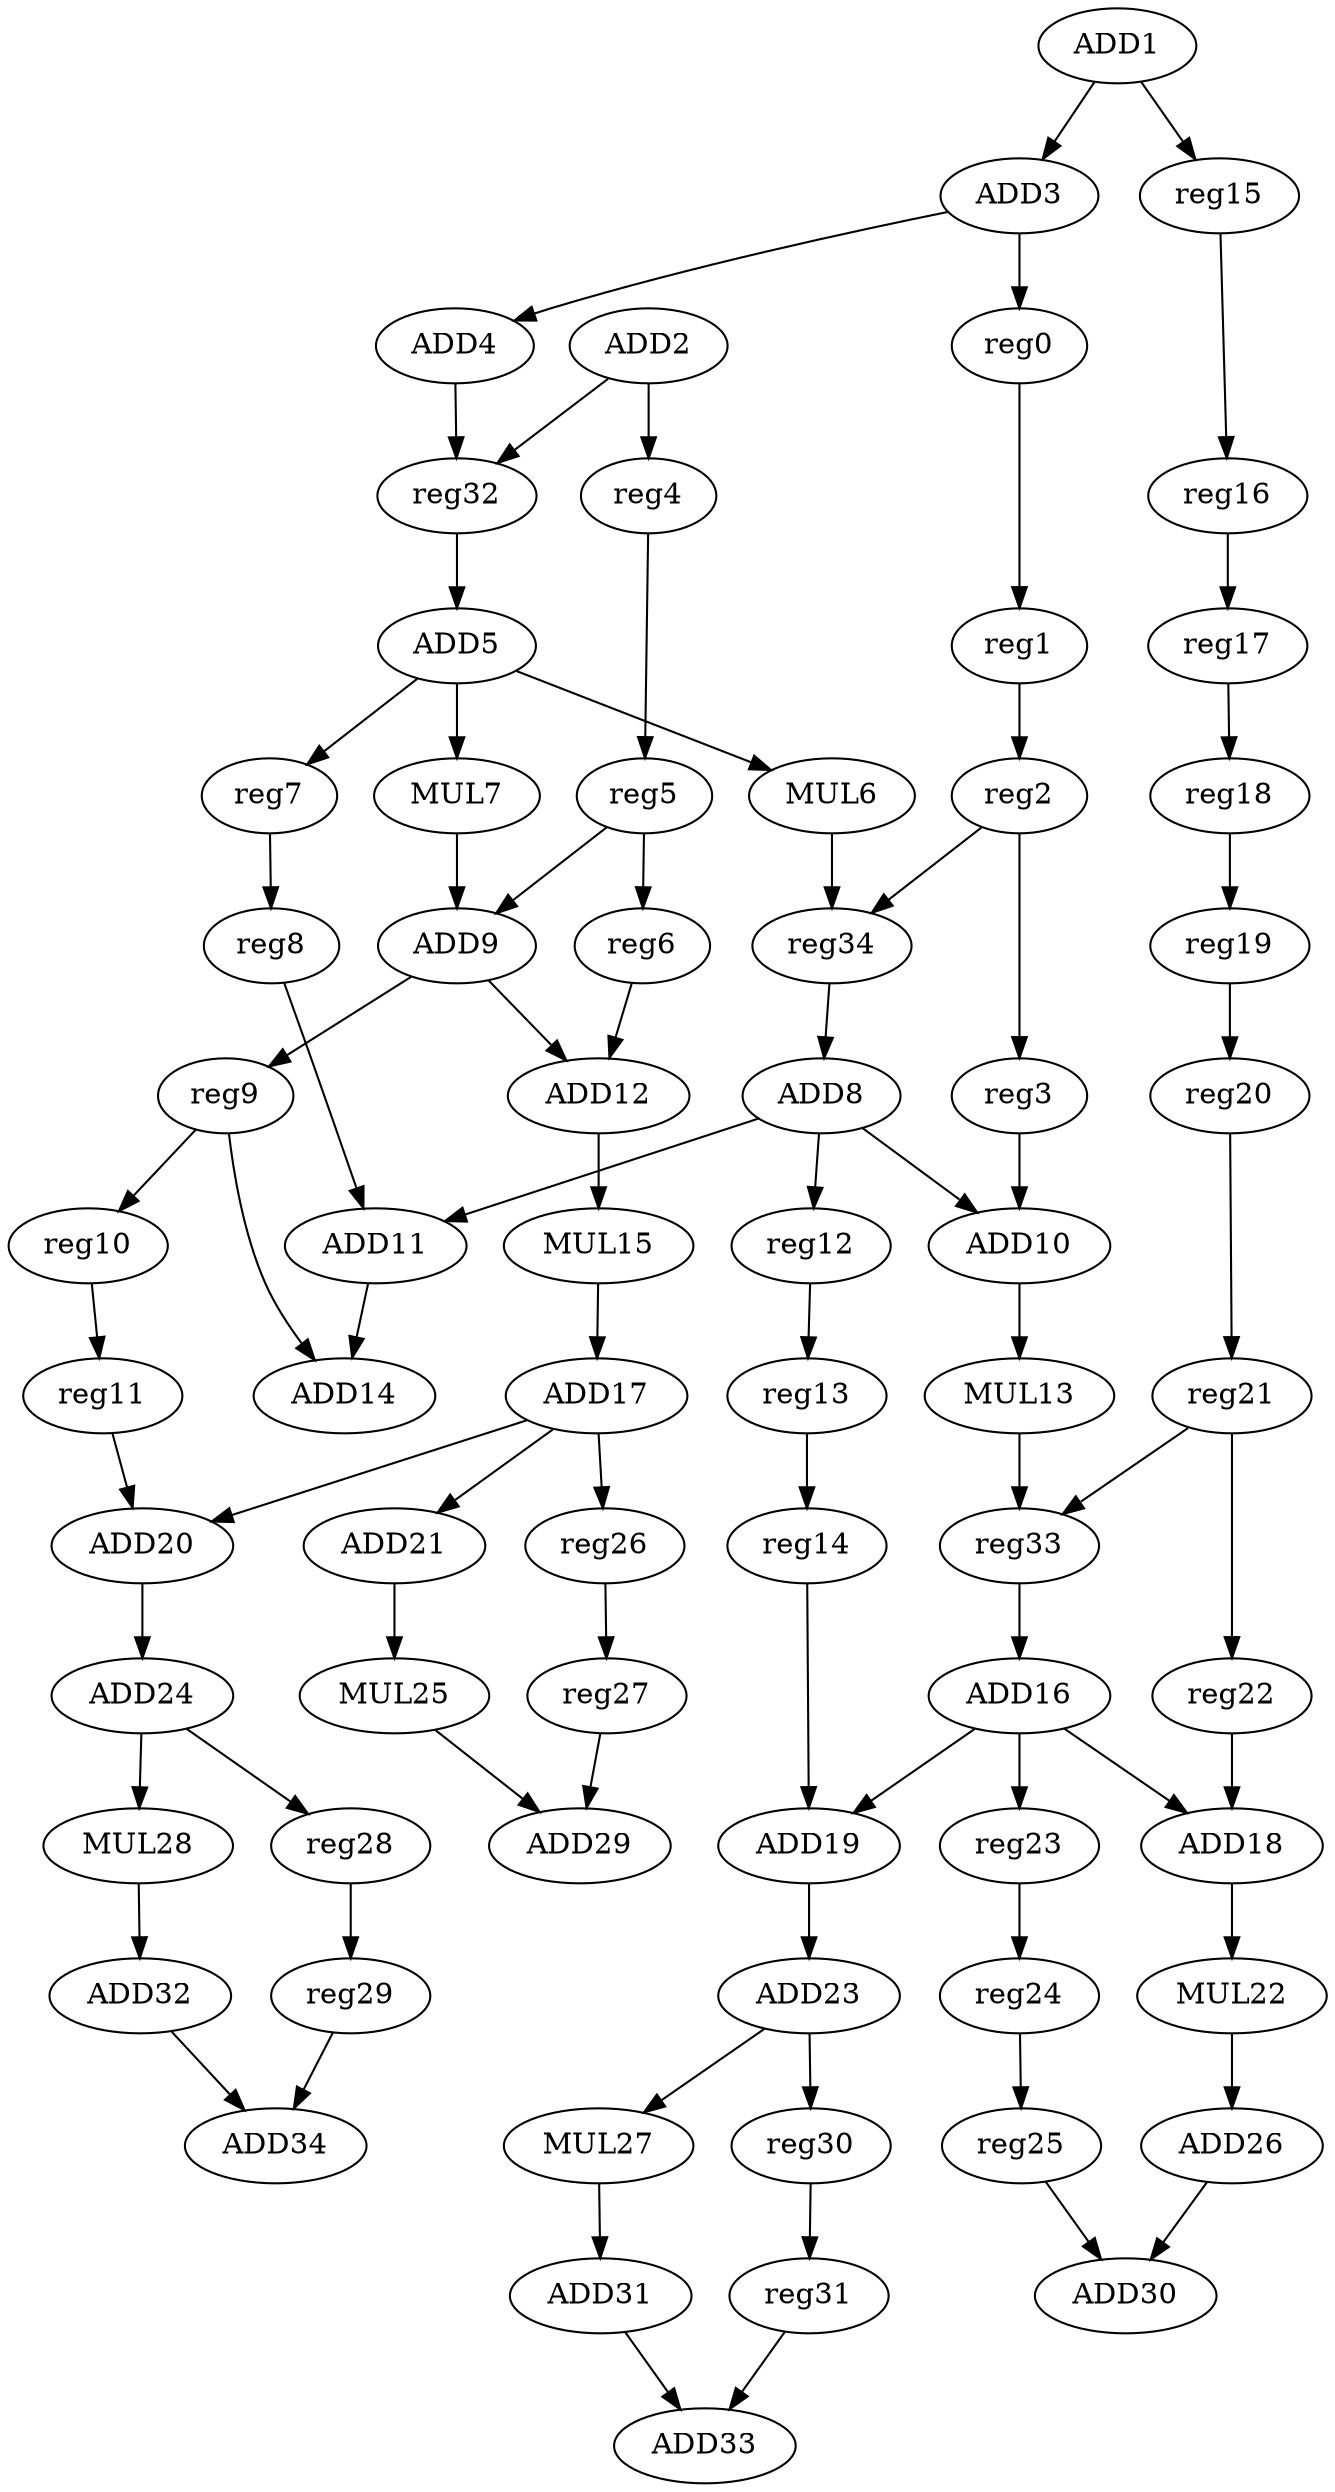 digraph ewf {
     ADD_1 [label = ADD1 ];
     ADD_2 [label = ADD2];
     ADD_3 [label = ADD3 ];
     ADD_4 [label = ADD4 ];
     ADD_5 [label = ADD5 ];
     MUL_6 [label = MUL6 ];
     MUL_7 [label = MUL7 ];
     ADD_8 [label = ADD8 ];
     ADD_9 [label = ADD9 ];
     ADD_10 [label = ADD10 ];
     ADD_11 [label = ADD11 ];
     ADD_12 [label = ADD12 ];
     MUL_13 [label = MUL13 ];
     ADD_14 [label = ADD14 ];
     MUL_15 [label = MUL15 ];
     ADD_16 [label = ADD16 ];
     ADD_17 [label = ADD17 ];
     ADD_18 [label = ADD18 ];
     ADD_19 [label = ADD19 ];
     ADD_20 [label = ADD20 ];
     ADD_21 [label = ADD21];
     MUL_22 [label = MUL22 ];
     ADD_23 [label = ADD23 ];
     ADD_24 [label = ADD24 ];
     MUL_25 [label = MUL25 ];
     ADD_26 [label = ADD26 ];
     MUL_27 [label = MUL27 ];
     MUL_28 [label = MUL28 ];
     ADD_29 [label = ADD29 ];
     ADD_30 [label = ADD30 ];
     ADD_31 [label = ADD31 ];
     ADD_32 [label = ADD32 ];
     ADD_33 [label = ADD33 ];
     ADD_34 [label = ADD34 ];
     ADD_1 -> ADD_3 [ name = 0 ];
     ADD_1 -> reg15;
     reg15 -> reg16;
     reg16 -> reg17;
     reg17 -> reg18;
     reg18 -> reg19;
     reg19 -> reg20;
     reg20 -> reg21;
     reg21 -> reg33 [ name = 1 ];
     reg21 -> reg22;
     reg22 -> ADD_18 [ name = 2 ];
     ADD_2 -> reg32 [ name = 3 ];
     ADD_2 -> reg4;
     reg4 -> reg5;
     reg5 -> ADD_9 [ name = 4 ];
     reg5 -> reg6;
     reg6 -> ADD_12 [ name = 5 ];
     ADD_3 -> ADD_4 [ name = 6 ];
     ADD_3 -> reg0;
     reg0 -> reg1;
     reg1 -> reg2;
     reg2 -> reg34;
     reg2 -> reg3;
     reg3 ->ADD_10 [ name = 8 ];
     ADD_4 -> reg32 [ name = 9 ];
     reg32 -> ADD_5 [ name = 9 ];
     ADD_5 -> MUL_6 [ name = 10 ];
     ADD_5 -> MUL_7 [ name = 11 ];
     ADD_5 -> reg7;
     reg7 -> reg8;
     reg8 -> ADD_11 [ name = 12 ];
     MUL_6 -> reg34;
     reg34 -> ADD_8 [ name = 13 ];
     MUL_7 -> ADD_9 [ name = 14 ];
     ADD_8 -> ADD_10 [ name = 15 ];
     ADD_8 -> ADD_11 [ name = 16 ];
     ADD_8 -> reg12;
     reg12 -> reg13;
     reg13 -> reg14;
     reg14 -> ADD_19 [ name = 17 ];
     ADD_9 -> ADD_12 [ name = 18 ];
     ADD_9 -> reg9;
     reg9 -> ADD_14 [ name = 19 ];
     reg9 -> reg10;
     reg10 -> reg11;
     reg11 -> ADD_20 [ name = 20 ];
     ADD_10 -> MUL_13 [ name = 21 ];
     ADD_11 -> ADD_14 [ name = 22 ];
     ADD_12 -> MUL_15 [ name = 23 ];
     MUL_13 -> reg33
     reg33 -> ADD_16 [ name = 24 ];
     MUL_15 -> ADD_17 [ name = 25 ];
     ADD_16 -> ADD_18 [ name = 26 ];
     ADD_16 -> ADD_19 [ name = 27 ];
     ADD_16 -> reg23;
     reg23 -> reg24;
     reg24 -> reg25;
     reg25 -> ADD_30 [ name = 28 ];
     ADD_17 -> ADD_20 [ name = 29 ];
     ADD_17 -> ADD_21 [ name = 30 ];
     ADD_17 -> reg26;
     reg26 -> reg27;
     reg27 -> ADD_29 [ name = 31 ];
     ADD_18 -> MUL_22 [ name = 32 ];
     ADD_19 -> ADD_23 [ name = 33 ];
     ADD_20 -> ADD_24 [ name = 34 ];
     ADD_21 -> MUL_25 [ name = 35 ];
     MUL_22 -> ADD_26 [ name = 36 ];
     ADD_23 -> MUL_27 [ name = 37 ];
     ADD_23 -> reg30;
     reg30 -> reg31;
     reg31 -> ADD_33 [ name = 38 ];
     ADD_24 -> MUL_28 [ name = 39 ];
     ADD_24 -> reg28;
     reg28 -> reg29;
     reg29 -> ADD_34 [ name = 40 ];
     MUL_25 -> ADD_29 [ name = 41 ];
     ADD_26 -> ADD_30 [ name = 42 ];
     MUL_27 -> ADD_31 [ name = 43 ];
     MUL_28 -> ADD_32 [ name = 44 ];
     ADD_31 -> ADD_33 [ name = 45 ];
     ADD_32 -> ADD_34 [ name = 46 ];
}
